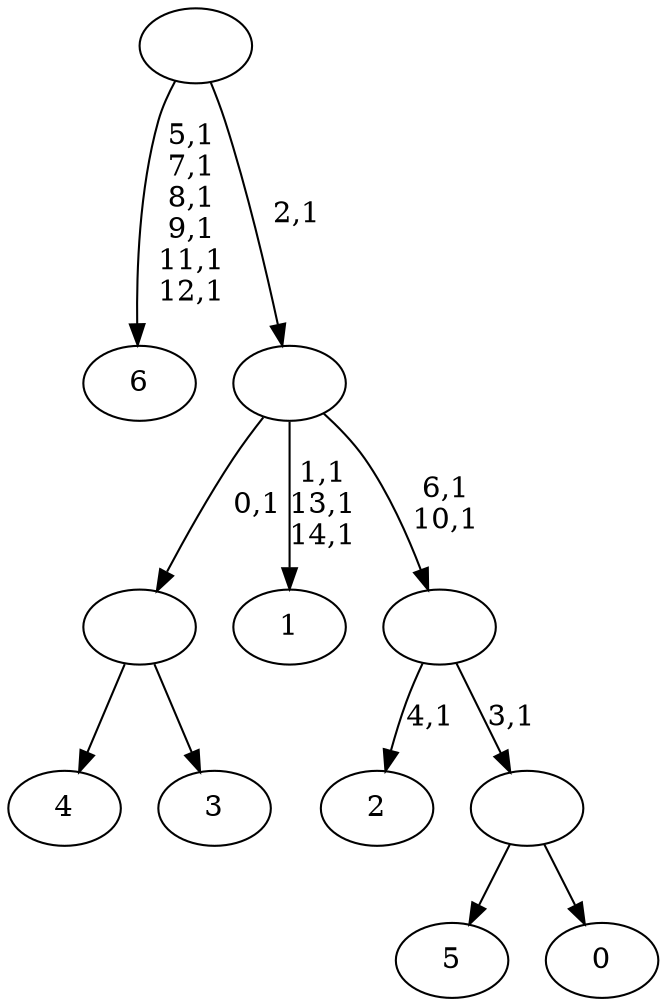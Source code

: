 digraph T {
	22 [label="6"]
	15 [label="5"]
	14 [label="4"]
	13 [label="3"]
	12 [label=""]
	11 [label="2"]
	9 [label="1"]
	5 [label="0"]
	4 [label=""]
	3 [label=""]
	1 [label=""]
	0 [label=""]
	12 -> 14 [label=""]
	12 -> 13 [label=""]
	4 -> 15 [label=""]
	4 -> 5 [label=""]
	3 -> 11 [label="4,1"]
	3 -> 4 [label="3,1"]
	1 -> 3 [label="6,1\n10,1"]
	1 -> 9 [label="1,1\n13,1\n14,1"]
	1 -> 12 [label="0,1"]
	0 -> 22 [label="5,1\n7,1\n8,1\n9,1\n11,1\n12,1"]
	0 -> 1 [label="2,1"]
}
